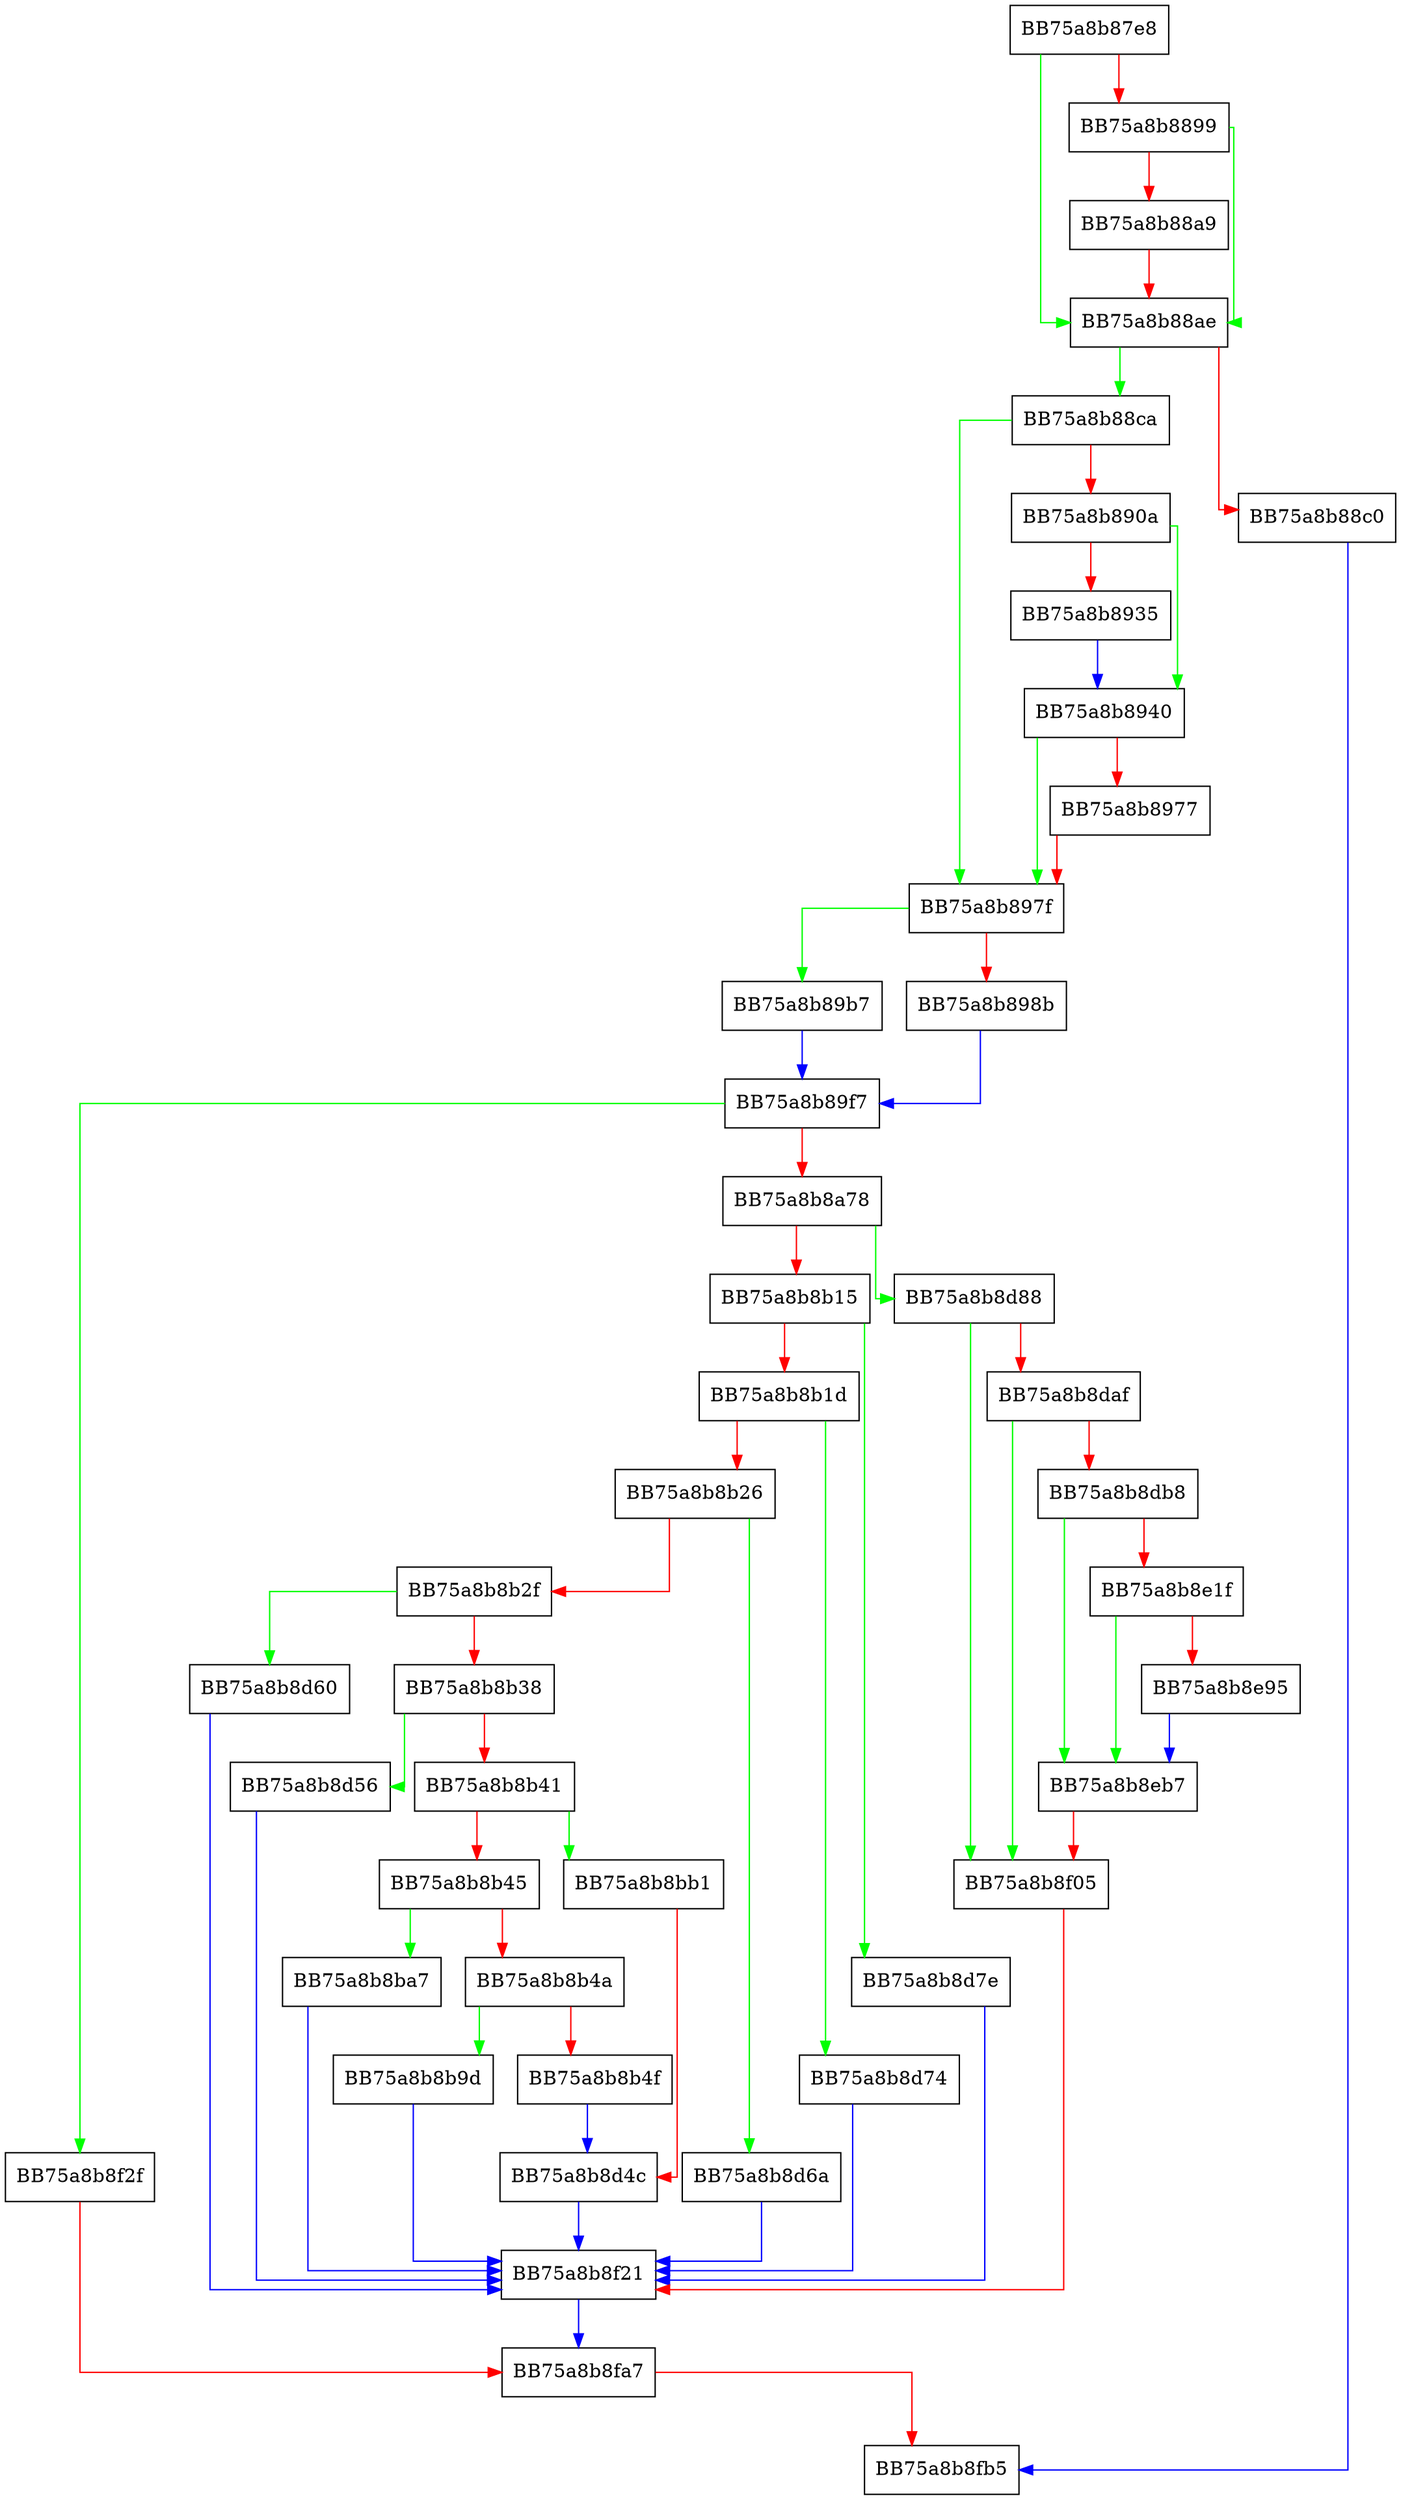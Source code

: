 digraph _run_pipeline {
  node [shape="box"];
  graph [splines=ortho];
  BB75a8b87e8 -> BB75a8b88ae [color="green"];
  BB75a8b87e8 -> BB75a8b8899 [color="red"];
  BB75a8b8899 -> BB75a8b88ae [color="green"];
  BB75a8b8899 -> BB75a8b88a9 [color="red"];
  BB75a8b88a9 -> BB75a8b88ae [color="red"];
  BB75a8b88ae -> BB75a8b88ca [color="green"];
  BB75a8b88ae -> BB75a8b88c0 [color="red"];
  BB75a8b88c0 -> BB75a8b8fb5 [color="blue"];
  BB75a8b88ca -> BB75a8b897f [color="green"];
  BB75a8b88ca -> BB75a8b890a [color="red"];
  BB75a8b890a -> BB75a8b8940 [color="green"];
  BB75a8b890a -> BB75a8b8935 [color="red"];
  BB75a8b8935 -> BB75a8b8940 [color="blue"];
  BB75a8b8940 -> BB75a8b897f [color="green"];
  BB75a8b8940 -> BB75a8b8977 [color="red"];
  BB75a8b8977 -> BB75a8b897f [color="red"];
  BB75a8b897f -> BB75a8b89b7 [color="green"];
  BB75a8b897f -> BB75a8b898b [color="red"];
  BB75a8b898b -> BB75a8b89f7 [color="blue"];
  BB75a8b89b7 -> BB75a8b89f7 [color="blue"];
  BB75a8b89f7 -> BB75a8b8f2f [color="green"];
  BB75a8b89f7 -> BB75a8b8a78 [color="red"];
  BB75a8b8a78 -> BB75a8b8d88 [color="green"];
  BB75a8b8a78 -> BB75a8b8b15 [color="red"];
  BB75a8b8b15 -> BB75a8b8d7e [color="green"];
  BB75a8b8b15 -> BB75a8b8b1d [color="red"];
  BB75a8b8b1d -> BB75a8b8d74 [color="green"];
  BB75a8b8b1d -> BB75a8b8b26 [color="red"];
  BB75a8b8b26 -> BB75a8b8d6a [color="green"];
  BB75a8b8b26 -> BB75a8b8b2f [color="red"];
  BB75a8b8b2f -> BB75a8b8d60 [color="green"];
  BB75a8b8b2f -> BB75a8b8b38 [color="red"];
  BB75a8b8b38 -> BB75a8b8d56 [color="green"];
  BB75a8b8b38 -> BB75a8b8b41 [color="red"];
  BB75a8b8b41 -> BB75a8b8bb1 [color="green"];
  BB75a8b8b41 -> BB75a8b8b45 [color="red"];
  BB75a8b8b45 -> BB75a8b8ba7 [color="green"];
  BB75a8b8b45 -> BB75a8b8b4a [color="red"];
  BB75a8b8b4a -> BB75a8b8b9d [color="green"];
  BB75a8b8b4a -> BB75a8b8b4f [color="red"];
  BB75a8b8b4f -> BB75a8b8d4c [color="blue"];
  BB75a8b8b9d -> BB75a8b8f21 [color="blue"];
  BB75a8b8ba7 -> BB75a8b8f21 [color="blue"];
  BB75a8b8bb1 -> BB75a8b8d4c [color="red"];
  BB75a8b8d4c -> BB75a8b8f21 [color="blue"];
  BB75a8b8d56 -> BB75a8b8f21 [color="blue"];
  BB75a8b8d60 -> BB75a8b8f21 [color="blue"];
  BB75a8b8d6a -> BB75a8b8f21 [color="blue"];
  BB75a8b8d74 -> BB75a8b8f21 [color="blue"];
  BB75a8b8d7e -> BB75a8b8f21 [color="blue"];
  BB75a8b8d88 -> BB75a8b8f05 [color="green"];
  BB75a8b8d88 -> BB75a8b8daf [color="red"];
  BB75a8b8daf -> BB75a8b8f05 [color="green"];
  BB75a8b8daf -> BB75a8b8db8 [color="red"];
  BB75a8b8db8 -> BB75a8b8eb7 [color="green"];
  BB75a8b8db8 -> BB75a8b8e1f [color="red"];
  BB75a8b8e1f -> BB75a8b8eb7 [color="green"];
  BB75a8b8e1f -> BB75a8b8e95 [color="red"];
  BB75a8b8e95 -> BB75a8b8eb7 [color="blue"];
  BB75a8b8eb7 -> BB75a8b8f05 [color="red"];
  BB75a8b8f05 -> BB75a8b8f21 [color="red"];
  BB75a8b8f21 -> BB75a8b8fa7 [color="blue"];
  BB75a8b8f2f -> BB75a8b8fa7 [color="red"];
  BB75a8b8fa7 -> BB75a8b8fb5 [color="red"];
}